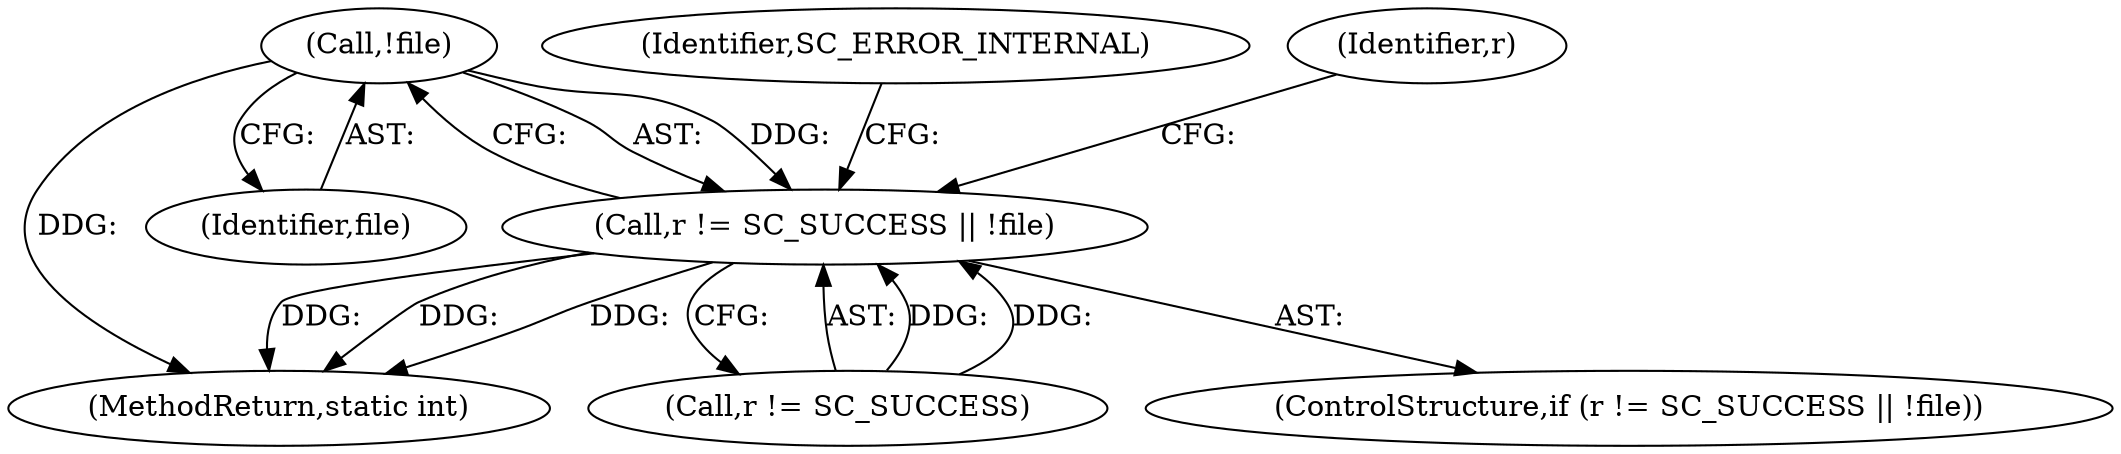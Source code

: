 digraph "0_OpenSC_360e95d45ac4123255a4c796db96337f332160ad#diff-d643a0fa169471dbf2912f4866dc49c5_5@pointer" {
"1000142" [label="(Call,!file)"];
"1000138" [label="(Call,r != SC_SUCCESS || !file)"];
"1000137" [label="(ControlStructure,if (r != SC_SUCCESS || !file))"];
"1000145" [label="(Identifier,SC_ERROR_INTERNAL)"];
"1000138" [label="(Call,r != SC_SUCCESS || !file)"];
"1000491" [label="(MethodReturn,static int)"];
"1000142" [label="(Call,!file)"];
"1000139" [label="(Call,r != SC_SUCCESS)"];
"1000143" [label="(Identifier,file)"];
"1000147" [label="(Identifier,r)"];
"1000142" -> "1000138"  [label="AST: "];
"1000142" -> "1000143"  [label="CFG: "];
"1000143" -> "1000142"  [label="AST: "];
"1000138" -> "1000142"  [label="CFG: "];
"1000142" -> "1000491"  [label="DDG: "];
"1000142" -> "1000138"  [label="DDG: "];
"1000138" -> "1000137"  [label="AST: "];
"1000138" -> "1000139"  [label="CFG: "];
"1000139" -> "1000138"  [label="AST: "];
"1000145" -> "1000138"  [label="CFG: "];
"1000147" -> "1000138"  [label="CFG: "];
"1000138" -> "1000491"  [label="DDG: "];
"1000138" -> "1000491"  [label="DDG: "];
"1000138" -> "1000491"  [label="DDG: "];
"1000139" -> "1000138"  [label="DDG: "];
"1000139" -> "1000138"  [label="DDG: "];
}
